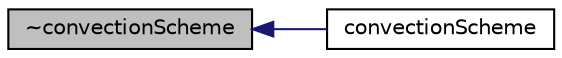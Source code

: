 digraph "~convectionScheme"
{
  bgcolor="transparent";
  edge [fontname="Helvetica",fontsize="10",labelfontname="Helvetica",labelfontsize="10"];
  node [fontname="Helvetica",fontsize="10",shape=record];
  rankdir="LR";
  Node1 [label="~convectionScheme",height=0.2,width=0.4,color="black", fillcolor="grey75", style="filled", fontcolor="black"];
  Node1 -> Node2 [dir="back",color="midnightblue",fontsize="10",style="solid",fontname="Helvetica"];
  Node2 [label="convectionScheme",height=0.2,width=0.4,color="black",URL="$a00404.html#acb5e0b6cf28b01dc5d089da2a9fe46e8",tooltip="Construct from mesh, flux and Istream. "];
}
